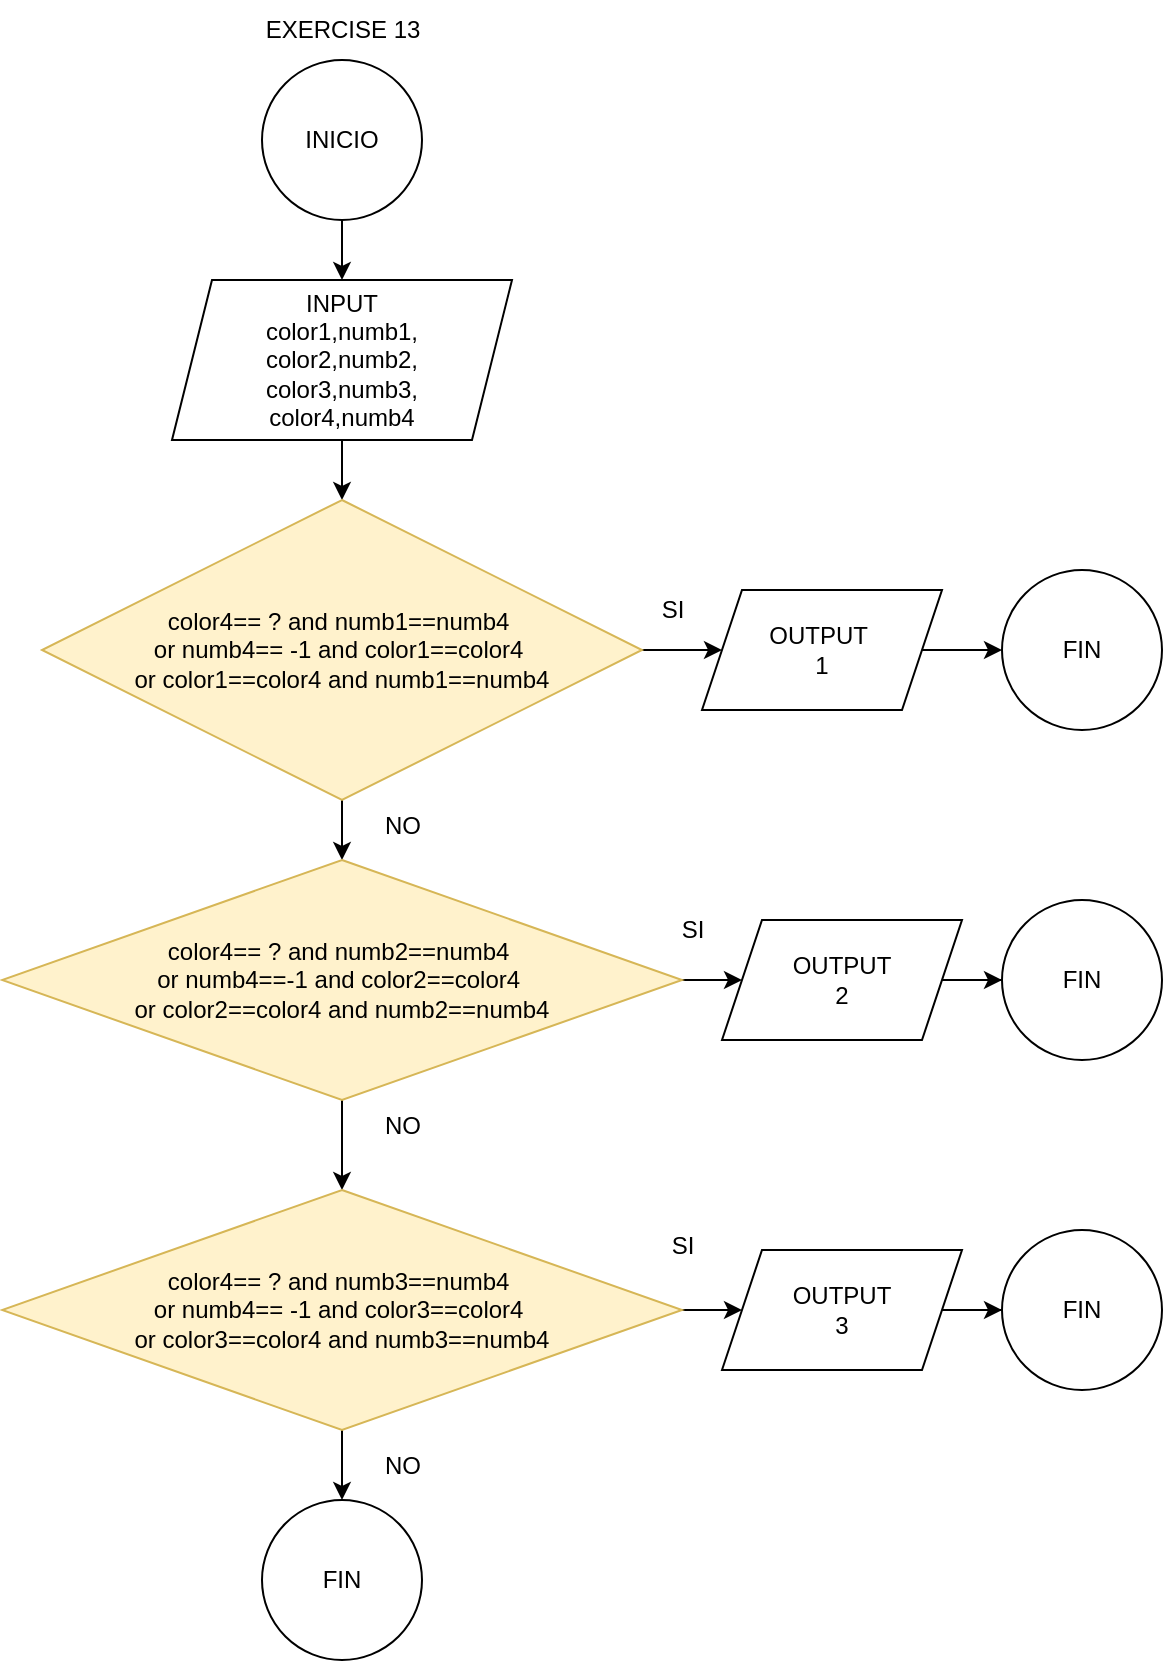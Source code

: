 <mxfile version="24.4.10" type="github">
  <diagram name="EXERCISE-1" id="4nwpe8K-PbcOyL1zPqsN">
    <mxGraphModel dx="1050" dy="653" grid="1" gridSize="10" guides="1" tooltips="1" connect="1" arrows="1" fold="1" page="1" pageScale="1" pageWidth="827" pageHeight="1169" math="0" shadow="0">
      <root>
        <mxCell id="0" />
        <mxCell id="1" parent="0" />
        <mxCell id="DDvDMnO3SWv1-tEQOD0P-1" value="EXERCISE 13" style="text;html=1;align=center;verticalAlign=middle;resizable=0;points=[];autosize=1;strokeColor=none;fillColor=none;" vertex="1" parent="1">
          <mxGeometry x="320" width="100" height="30" as="geometry" />
        </mxCell>
        <mxCell id="DDvDMnO3SWv1-tEQOD0P-2" value="" style="edgeStyle=orthogonalEdgeStyle;rounded=0;orthogonalLoop=1;jettySize=auto;html=1;" edge="1" parent="1" source="DDvDMnO3SWv1-tEQOD0P-3" target="DDvDMnO3SWv1-tEQOD0P-5">
          <mxGeometry relative="1" as="geometry" />
        </mxCell>
        <mxCell id="DDvDMnO3SWv1-tEQOD0P-3" value="INICIO" style="ellipse;whiteSpace=wrap;html=1;" vertex="1" parent="1">
          <mxGeometry x="330" y="30" width="80" height="80" as="geometry" />
        </mxCell>
        <mxCell id="DDvDMnO3SWv1-tEQOD0P-4" value="" style="edgeStyle=orthogonalEdgeStyle;rounded=0;orthogonalLoop=1;jettySize=auto;html=1;" edge="1" parent="1" source="DDvDMnO3SWv1-tEQOD0P-5" target="DDvDMnO3SWv1-tEQOD0P-8">
          <mxGeometry relative="1" as="geometry" />
        </mxCell>
        <mxCell id="DDvDMnO3SWv1-tEQOD0P-5" value="INPUT&lt;div&gt;color1,numb1,&lt;/div&gt;&lt;div&gt;color2,numb2,&lt;/div&gt;&lt;div&gt;color3,numb3,&lt;/div&gt;&lt;div&gt;color4,numb4&lt;/div&gt;" style="shape=parallelogram;perimeter=parallelogramPerimeter;whiteSpace=wrap;html=1;fixedSize=1;" vertex="1" parent="1">
          <mxGeometry x="285" y="140" width="170" height="80" as="geometry" />
        </mxCell>
        <mxCell id="DDvDMnO3SWv1-tEQOD0P-6" value="" style="edgeStyle=orthogonalEdgeStyle;rounded=0;orthogonalLoop=1;jettySize=auto;html=1;" edge="1" parent="1" source="DDvDMnO3SWv1-tEQOD0P-8" target="DDvDMnO3SWv1-tEQOD0P-11">
          <mxGeometry relative="1" as="geometry" />
        </mxCell>
        <mxCell id="DDvDMnO3SWv1-tEQOD0P-7" value="" style="edgeStyle=orthogonalEdgeStyle;rounded=0;orthogonalLoop=1;jettySize=auto;html=1;" edge="1" parent="1" source="DDvDMnO3SWv1-tEQOD0P-8" target="DDvDMnO3SWv1-tEQOD0P-14">
          <mxGeometry relative="1" as="geometry" />
        </mxCell>
        <mxCell id="DDvDMnO3SWv1-tEQOD0P-8" value="color4== ? and numb1==numb4&amp;nbsp;&lt;div&gt;or numb4== -1 and color1==color4&amp;nbsp;&lt;/div&gt;&lt;div&gt;or color1==color4 and numb1==numb4&lt;/div&gt;" style="rhombus;whiteSpace=wrap;html=1;fillColor=#fff2cc;strokeColor=#d6b656;" vertex="1" parent="1">
          <mxGeometry x="220" y="250" width="300" height="150" as="geometry" />
        </mxCell>
        <mxCell id="DDvDMnO3SWv1-tEQOD0P-9" value="" style="edgeStyle=orthogonalEdgeStyle;rounded=0;orthogonalLoop=1;jettySize=auto;html=1;" edge="1" parent="1" source="DDvDMnO3SWv1-tEQOD0P-11" target="DDvDMnO3SWv1-tEQOD0P-17">
          <mxGeometry relative="1" as="geometry" />
        </mxCell>
        <mxCell id="DDvDMnO3SWv1-tEQOD0P-10" value="" style="edgeStyle=orthogonalEdgeStyle;rounded=0;orthogonalLoop=1;jettySize=auto;html=1;" edge="1" parent="1" source="DDvDMnO3SWv1-tEQOD0P-11" target="DDvDMnO3SWv1-tEQOD0P-21">
          <mxGeometry relative="1" as="geometry" />
        </mxCell>
        <mxCell id="DDvDMnO3SWv1-tEQOD0P-11" value="color4== ? and numb2==numb4&amp;nbsp;&lt;div&gt;or numb4==-1 and color2==color4&amp;nbsp;&lt;/div&gt;&lt;div&gt;or color2==color4 and numb2==numb4&lt;/div&gt;" style="rhombus;whiteSpace=wrap;html=1;fillColor=#fff2cc;strokeColor=#d6b656;" vertex="1" parent="1">
          <mxGeometry x="200" y="430" width="340" height="120" as="geometry" />
        </mxCell>
        <mxCell id="DDvDMnO3SWv1-tEQOD0P-12" value="SI" style="text;html=1;align=center;verticalAlign=middle;resizable=0;points=[];autosize=1;strokeColor=none;fillColor=none;" vertex="1" parent="1">
          <mxGeometry x="520" y="290" width="30" height="30" as="geometry" />
        </mxCell>
        <mxCell id="DDvDMnO3SWv1-tEQOD0P-13" value="" style="edgeStyle=orthogonalEdgeStyle;rounded=0;orthogonalLoop=1;jettySize=auto;html=1;" edge="1" parent="1" source="DDvDMnO3SWv1-tEQOD0P-14" target="DDvDMnO3SWv1-tEQOD0P-29">
          <mxGeometry relative="1" as="geometry" />
        </mxCell>
        <mxCell id="DDvDMnO3SWv1-tEQOD0P-14" value="OUTPUT&amp;nbsp;&lt;div&gt;1&lt;/div&gt;" style="shape=parallelogram;perimeter=parallelogramPerimeter;whiteSpace=wrap;html=1;fixedSize=1;" vertex="1" parent="1">
          <mxGeometry x="550" y="295" width="120" height="60" as="geometry" />
        </mxCell>
        <mxCell id="DDvDMnO3SWv1-tEQOD0P-15" value="NO" style="text;html=1;align=center;verticalAlign=middle;resizable=0;points=[];autosize=1;strokeColor=none;fillColor=none;" vertex="1" parent="1">
          <mxGeometry x="380" y="398" width="40" height="30" as="geometry" />
        </mxCell>
        <mxCell id="DDvDMnO3SWv1-tEQOD0P-16" value="" style="edgeStyle=orthogonalEdgeStyle;rounded=0;orthogonalLoop=1;jettySize=auto;html=1;" edge="1" parent="1" source="DDvDMnO3SWv1-tEQOD0P-17" target="DDvDMnO3SWv1-tEQOD0P-28">
          <mxGeometry relative="1" as="geometry" />
        </mxCell>
        <mxCell id="DDvDMnO3SWv1-tEQOD0P-17" value="OUTPUT&lt;div&gt;2&lt;/div&gt;" style="shape=parallelogram;perimeter=parallelogramPerimeter;whiteSpace=wrap;html=1;fixedSize=1;" vertex="1" parent="1">
          <mxGeometry x="560" y="460" width="120" height="60" as="geometry" />
        </mxCell>
        <mxCell id="DDvDMnO3SWv1-tEQOD0P-18" value="SI" style="text;html=1;align=center;verticalAlign=middle;resizable=0;points=[];autosize=1;strokeColor=none;fillColor=none;" vertex="1" parent="1">
          <mxGeometry x="530" y="450" width="30" height="30" as="geometry" />
        </mxCell>
        <mxCell id="DDvDMnO3SWv1-tEQOD0P-19" value="" style="edgeStyle=orthogonalEdgeStyle;rounded=0;orthogonalLoop=1;jettySize=auto;html=1;" edge="1" parent="1" source="DDvDMnO3SWv1-tEQOD0P-21" target="DDvDMnO3SWv1-tEQOD0P-24">
          <mxGeometry relative="1" as="geometry" />
        </mxCell>
        <mxCell id="DDvDMnO3SWv1-tEQOD0P-20" value="" style="edgeStyle=orthogonalEdgeStyle;rounded=0;orthogonalLoop=1;jettySize=auto;html=1;" edge="1" parent="1" source="DDvDMnO3SWv1-tEQOD0P-21" target="DDvDMnO3SWv1-tEQOD0P-26">
          <mxGeometry relative="1" as="geometry" />
        </mxCell>
        <mxCell id="DDvDMnO3SWv1-tEQOD0P-21" value="color4== ? and numb3==numb4&amp;nbsp;&lt;div&gt;or numb4== -1 and color3==color4&amp;nbsp;&lt;/div&gt;&lt;div&gt;or color3==color4 and numb3==numb4&lt;/div&gt;" style="rhombus;whiteSpace=wrap;html=1;fillColor=#fff2cc;strokeColor=#d6b656;" vertex="1" parent="1">
          <mxGeometry x="200" y="595" width="340" height="120" as="geometry" />
        </mxCell>
        <mxCell id="DDvDMnO3SWv1-tEQOD0P-22" value="NO" style="text;html=1;align=center;verticalAlign=middle;resizable=0;points=[];autosize=1;strokeColor=none;fillColor=none;" vertex="1" parent="1">
          <mxGeometry x="380" y="548" width="40" height="30" as="geometry" />
        </mxCell>
        <mxCell id="DDvDMnO3SWv1-tEQOD0P-23" value="" style="edgeStyle=orthogonalEdgeStyle;rounded=0;orthogonalLoop=1;jettySize=auto;html=1;" edge="1" parent="1" source="DDvDMnO3SWv1-tEQOD0P-24" target="DDvDMnO3SWv1-tEQOD0P-27">
          <mxGeometry relative="1" as="geometry" />
        </mxCell>
        <mxCell id="DDvDMnO3SWv1-tEQOD0P-24" value="OUTPUT&lt;div&gt;3&lt;/div&gt;" style="shape=parallelogram;perimeter=parallelogramPerimeter;whiteSpace=wrap;html=1;fixedSize=1;" vertex="1" parent="1">
          <mxGeometry x="560" y="625" width="120" height="60" as="geometry" />
        </mxCell>
        <mxCell id="DDvDMnO3SWv1-tEQOD0P-25" value="SI" style="text;html=1;align=center;verticalAlign=middle;resizable=0;points=[];autosize=1;strokeColor=none;fillColor=none;" vertex="1" parent="1">
          <mxGeometry x="525" y="608" width="30" height="30" as="geometry" />
        </mxCell>
        <mxCell id="DDvDMnO3SWv1-tEQOD0P-26" value="FIN" style="ellipse;whiteSpace=wrap;html=1;" vertex="1" parent="1">
          <mxGeometry x="330" y="750" width="80" height="80" as="geometry" />
        </mxCell>
        <mxCell id="DDvDMnO3SWv1-tEQOD0P-27" value="FIN" style="ellipse;whiteSpace=wrap;html=1;" vertex="1" parent="1">
          <mxGeometry x="700" y="615" width="80" height="80" as="geometry" />
        </mxCell>
        <mxCell id="DDvDMnO3SWv1-tEQOD0P-28" value="FIN" style="ellipse;whiteSpace=wrap;html=1;" vertex="1" parent="1">
          <mxGeometry x="700" y="450" width="80" height="80" as="geometry" />
        </mxCell>
        <mxCell id="DDvDMnO3SWv1-tEQOD0P-29" value="FIN" style="ellipse;whiteSpace=wrap;html=1;" vertex="1" parent="1">
          <mxGeometry x="700" y="285" width="80" height="80" as="geometry" />
        </mxCell>
        <mxCell id="DDvDMnO3SWv1-tEQOD0P-30" value="NO" style="text;html=1;align=center;verticalAlign=middle;resizable=0;points=[];autosize=1;strokeColor=none;fillColor=none;" vertex="1" parent="1">
          <mxGeometry x="380" y="718" width="40" height="30" as="geometry" />
        </mxCell>
      </root>
    </mxGraphModel>
  </diagram>
</mxfile>
